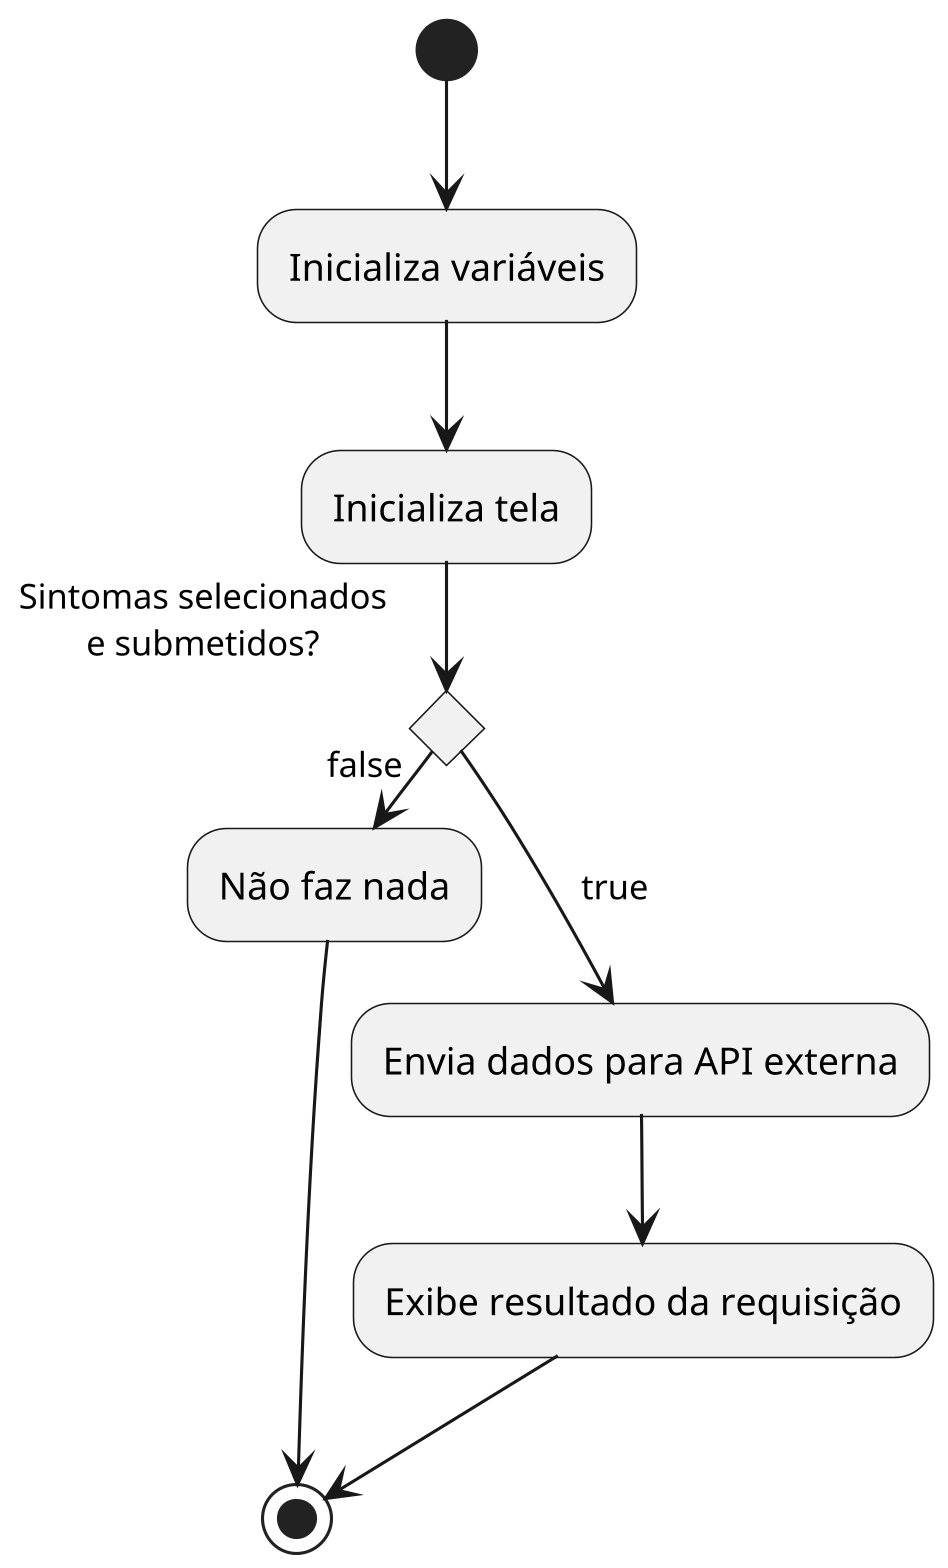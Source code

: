 @startuml
skinparam dpi 300
skinparam shadowing false

(*) --> "Inicializa variáveis"
--> "Inicializa tela"

if "Sintomas selecionados\ne submetidos?" then
  --> [true] "Envia dados para API externa"
  --> "Exibe resultado da requisição"
  --> (*)
else
  -> [false] "Não faz nada"
  -> (*)

@enduml
